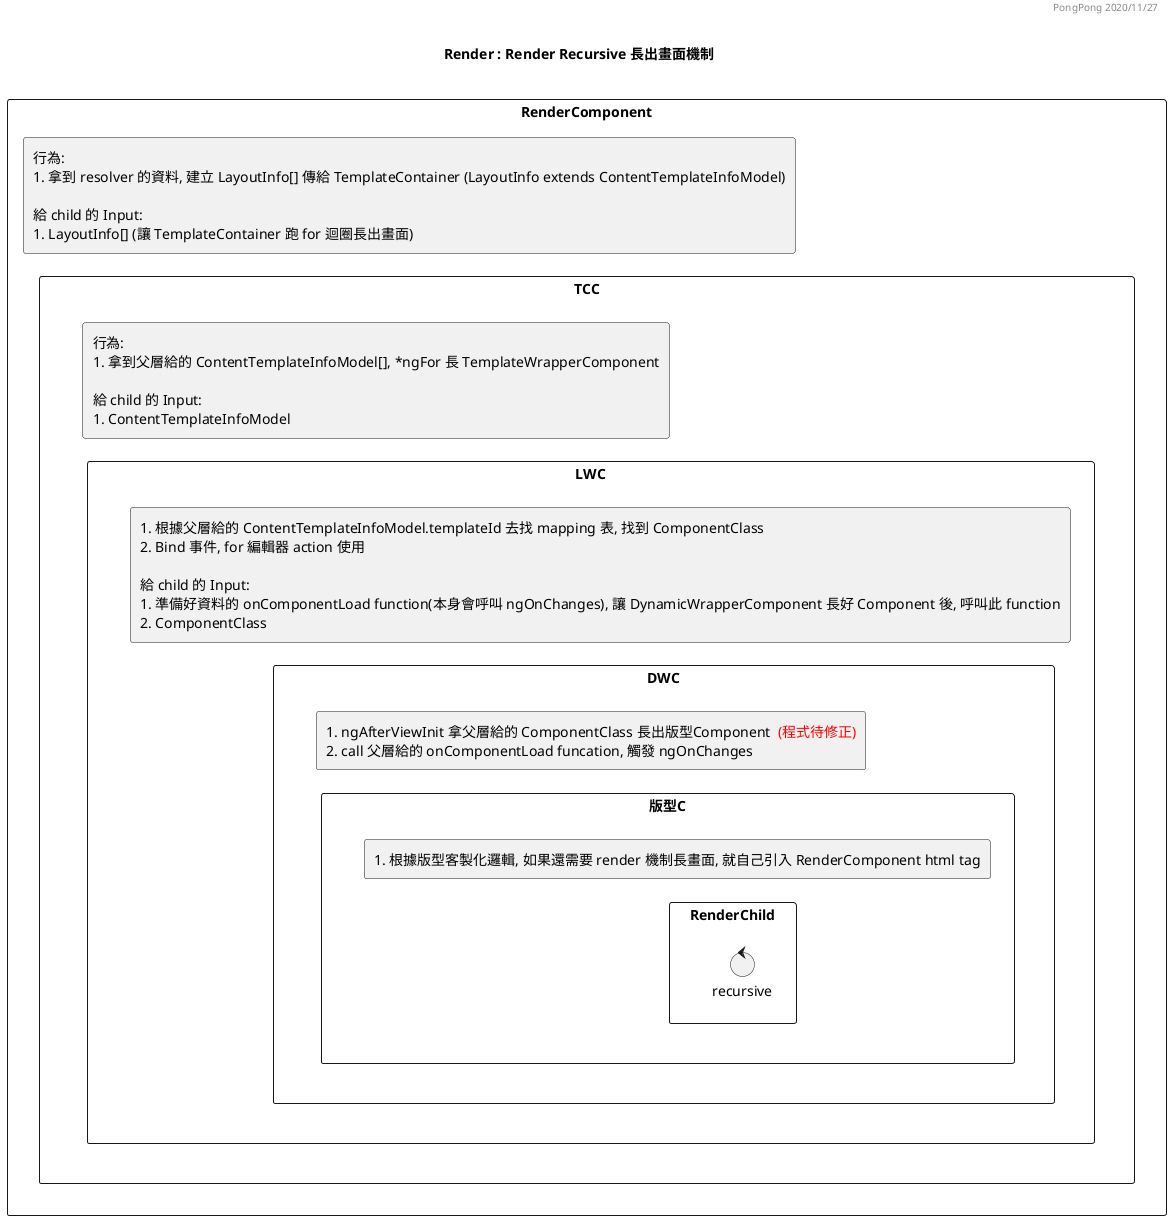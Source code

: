 @startuml
Title \nRender : Render Recursive 長出畫面機制\n

header
PongPong 2020/11/27
end header

skinparam componentStyle rectangle

rectangle "RenderComponent" as Render {
  component RenderFunc [
    行為:
    1. 拿到 resolver 的資料, 建立 LayoutInfo[] 傳給 TemplateContainer (LayoutInfo extends ContentTemplateInfoModel)
    
    給 child 的 Input:
    1. LayoutInfo[] (讓 TemplateContainer 跑 for 迴圈長出畫面)
  ]
  RenderFunc -[hidden]-> TCC

  rectangle "TemplatesContainerComponent" as TCC {
    component TCCFunc [
      行為:
      1. 拿到父層給的 ContentTemplateInfoModel[], *ngFor 長 TemplateWrapperComponent
      
      給 child 的 Input:
      1. ContentTemplateInfoModel
    ]
    TCCFunc -[hidden]-> LWC

    rectangle "TemplateWrapperComponent" as LWC {
       component LWCFunc [
        1. 根據父層給的 ContentTemplateInfoModel.templateId 去找 mapping 表, 找到 ComponentClass
        2. Bind 事件, for 編輯器 action 使用

        給 child 的 Input:
        1. 準備好資料的 onComponentLoad function(本身會呼叫 ngOnChanges), 讓 DynamicWrapperComponent 長好 Component 後, 呼叫此 function
        2. ComponentClass
      ]
      LWCFunc -[hidden]-> DWC

      rectangle "DynamicWrapperComponent" as DWC {
        component DWCFunc [
          1. ngAfterViewInit 拿父層給的 ComponentClass 長出版型Component  <color:Red>(程式待修正)</color>
          2. call 父層給的 onComponentLoad funcation, 觸發 ngOnChanges
        ]
        DWCFunc -[hidden]-> 版型C

        rectangle "版型Component" as 版型C {
          component 版型CFunc [
            1. 根據版型客製化邏輯, 如果還需要 render 機制長畫面, 就自己引入 RenderComponent html tag
          ]
          版型CFunc -[hidden]-> RenderChild

          rectangle "(如果需要的話)\nRenderComponent..." as RenderChild {
            control "recursive"
          }
        }
      }
    }
      
  }
}

@enduml


